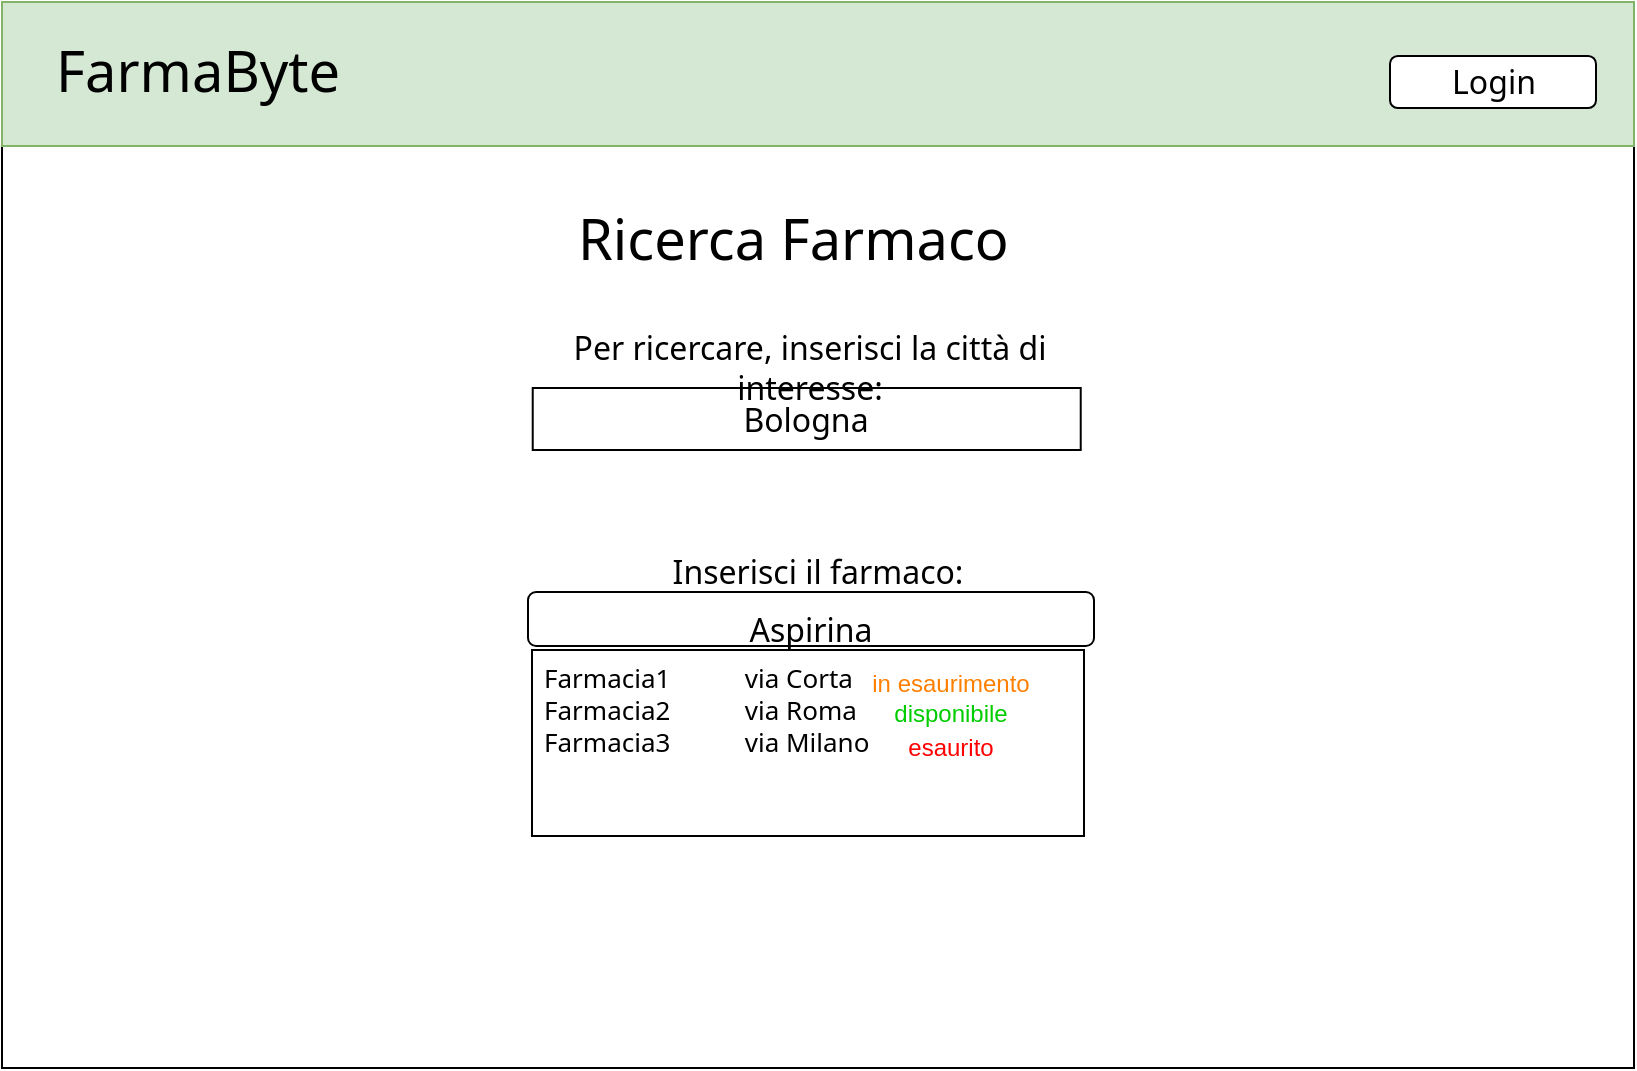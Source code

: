 <mxfile version="14.8.5" type="device" pages="6"><diagram id="zddMWFXVWcDFGzJ697oF" name="Home"><mxGraphModel dx="1422" dy="789" grid="0" gridSize="10" guides="1" tooltips="1" connect="1" arrows="1" fold="1" page="1" pageScale="1" pageWidth="1000" pageHeight="700" math="0" shadow="0"><root><mxCell id="0"/><mxCell id="1" parent="0"/><mxCell id="ofwmUrBN62ucajgHSey_-1" value="&lt;br&gt;" style="rounded=0;whiteSpace=wrap;html=1;" parent="1" vertex="1"><mxGeometry x="96" y="50" width="816" height="533" as="geometry"/></mxCell><mxCell id="ofwmUrBN62ucajgHSey_-12" value="Bologna" style="rounded=0;whiteSpace=wrap;html=1;fontFamily=Noto Sans;fontSize=16;" parent="1" vertex="1"><mxGeometry x="361.36" y="243" width="274" height="31" as="geometry"/></mxCell><mxCell id="ofwmUrBN62ucajgHSey_-4" value="" style="rounded=0;whiteSpace=wrap;html=1;fontSize=28;fillColor=#d5e8d4;strokeColor=#82b366;" parent="1" vertex="1"><mxGeometry x="96" y="50" width="816" height="72" as="geometry"/></mxCell><mxCell id="ofwmUrBN62ucajgHSey_-2" value="FarmaByte" style="text;strokeColor=none;fillColor=none;align=left;verticalAlign=top;spacingLeft=4;spacingRight=4;overflow=hidden;rotatable=0;points=[[0,0.5],[1,0.5]];portConstraint=eastwest;fontSize=28;fontFamily=Noto Sans;" parent="1" vertex="1"><mxGeometry x="117" y="61" width="166" height="48" as="geometry"/></mxCell><mxCell id="ofwmUrBN62ucajgHSey_-3" value="Ricerca Farmaco" style="text;strokeColor=none;fillColor=none;align=left;verticalAlign=top;spacingLeft=4;spacingRight=4;overflow=hidden;rotatable=0;points=[[0,0.5],[1,0.5]];portConstraint=eastwest;fontSize=28;fontFamily=Noto Sans;" parent="1" vertex="1"><mxGeometry x="378" y="145" width="252" height="71" as="geometry"/></mxCell><mxCell id="ofwmUrBN62ucajgHSey_-5" value="&lt;font style=&quot;font-size: 16px&quot;&gt;Aspirina&lt;/font&gt;" style="rounded=1;whiteSpace=wrap;html=1;fontFamily=Noto Sans;fontSize=28;" parent="1" vertex="1"><mxGeometry x="359" y="345" width="283" height="27" as="geometry"/></mxCell><mxCell id="ofwmUrBN62ucajgHSey_-6" value="Inserisci il farmaco:" style="text;html=1;strokeColor=none;fillColor=none;align=center;verticalAlign=middle;whiteSpace=wrap;rounded=0;fontFamily=Noto Sans;fontSize=16;" parent="1" vertex="1"><mxGeometry x="367" y="325" width="274" height="20" as="geometry"/></mxCell><mxCell id="ofwmUrBN62ucajgHSey_-7" value="" style="rounded=1;whiteSpace=wrap;html=1;fontFamily=Noto Sans;fontSize=16;" parent="1" vertex="1"><mxGeometry x="790" y="77" width="103" height="26" as="geometry"/></mxCell><mxCell id="ofwmUrBN62ucajgHSey_-8" value="Login" style="text;html=1;strokeColor=none;fillColor=none;align=center;verticalAlign=middle;whiteSpace=wrap;rounded=0;fontFamily=Noto Sans;fontSize=16;" parent="1" vertex="1"><mxGeometry x="821.5" y="80" width="40" height="20" as="geometry"/></mxCell><mxCell id="ofwmUrBN62ucajgHSey_-15" value="Farmacia1           via Corta       &#xA;Farmacia2           via Roma    &#xA;Farmacia3           via Milano" style="text;fillColor=none;align=left;verticalAlign=top;spacingLeft=4;spacingRight=4;overflow=hidden;rotatable=0;points=[[0,0.5],[1,0.5]];portConstraint=eastwest;fontFamily=Noto Sans;fontSize=13;strokeColor=#000000;" parent="1" vertex="1"><mxGeometry x="361" y="374" width="276" height="93" as="geometry"/></mxCell><mxCell id="s6Kt7RqHqjLCLHiql0uB-1" value="Per ricercare, inserisci la città di interesse:" style="text;html=1;strokeColor=none;fillColor=none;align=center;verticalAlign=middle;whiteSpace=wrap;rounded=0;fontFamily=Noto Sans;fontSize=16;" vertex="1" parent="1"><mxGeometry x="363" y="223" width="274" height="20" as="geometry"/></mxCell><mxCell id="HIXRjc6FbzE-YsG7X1UB-1" value="in esaurimento" style="text;html=1;strokeColor=none;fillColor=none;align=center;verticalAlign=middle;whiteSpace=wrap;rounded=0;labelBackgroundColor=none;fontColor=#FF8000;" vertex="1" parent="1"><mxGeometry x="525" y="382" width="91" height="17" as="geometry"/></mxCell><mxCell id="XQERvP75xCBUyBWuxa0L-1" value="disponibile" style="text;html=1;strokeColor=none;fillColor=none;align=center;verticalAlign=middle;whiteSpace=wrap;rounded=0;labelBackgroundColor=none;fontColor=#00CC00;" vertex="1" parent="1"><mxGeometry x="525" y="397" width="91" height="17" as="geometry"/></mxCell><mxCell id="a-KxNvySnPzIqU93aUFA-1" value="esaurito" style="text;html=1;strokeColor=none;fillColor=none;align=center;verticalAlign=middle;whiteSpace=wrap;rounded=0;labelBackgroundColor=none;fontColor=#FF0000;" vertex="1" parent="1"><mxGeometry x="525" y="414" width="91" height="17" as="geometry"/></mxCell></root></mxGraphModel></diagram><diagram id="uNGJJX-vqaa6mupp23Zx" name="HomeLogin"><mxGraphModel dx="1422" dy="789" grid="0" gridSize="10" guides="1" tooltips="1" connect="1" arrows="1" fold="1" page="1" pageScale="1" pageWidth="1000" pageHeight="700" math="0" shadow="0"><root><mxCell id="aN1DCYiYH4n0ajfeEkI2-0"/><mxCell id="aN1DCYiYH4n0ajfeEkI2-1" parent="aN1DCYiYH4n0ajfeEkI2-0"/><mxCell id="SrSL-IySk4VE5NqpWckf-0" value="&lt;br&gt;" style="rounded=0;whiteSpace=wrap;html=1;" parent="aN1DCYiYH4n0ajfeEkI2-1" vertex="1"><mxGeometry x="96" y="52" width="816" height="533" as="geometry"/></mxCell><mxCell id="SrSL-IySk4VE5NqpWckf-12" value="" style="rounded=1;whiteSpace=wrap;html=1;fontSize=16;fontColor=#000000;align=left;" parent="aN1DCYiYH4n0ajfeEkI2-1" vertex="1"><mxGeometry x="110" y="130" width="160" height="30" as="geometry"/></mxCell><mxCell id="SrSL-IySk4VE5NqpWckf-13" value="" style="rounded=1;whiteSpace=wrap;html=1;fontSize=16;fontColor=#000000;align=left;" parent="aN1DCYiYH4n0ajfeEkI2-1" vertex="1"><mxGeometry x="730" y="130" width="160" height="30" as="geometry"/></mxCell><mxCell id="SrSL-IySk4VE5NqpWckf-2" value="" style="rounded=0;whiteSpace=wrap;html=1;fontSize=28;fillColor=#d5e8d4;strokeColor=#82b366;" parent="aN1DCYiYH4n0ajfeEkI2-1" vertex="1"><mxGeometry x="96" y="50" width="816" height="72" as="geometry"/></mxCell><mxCell id="SrSL-IySk4VE5NqpWckf-3" value="FarmaByte" style="text;strokeColor=none;fillColor=none;align=left;verticalAlign=top;spacingLeft=4;spacingRight=4;overflow=hidden;rotatable=0;points=[[0,0.5],[1,0.5]];portConstraint=eastwest;fontSize=28;fontFamily=Noto Sans;" parent="aN1DCYiYH4n0ajfeEkI2-1" vertex="1"><mxGeometry x="117" y="61" width="166" height="48" as="geometry"/></mxCell><mxCell id="SrSL-IySk4VE5NqpWckf-4" value="Benvenuto &lt;Utente&gt;!" style="text;strokeColor=none;fillColor=none;align=left;verticalAlign=top;spacingLeft=4;spacingRight=4;overflow=hidden;rotatable=0;points=[[0,0.5],[1,0.5]];portConstraint=eastwest;fontSize=28;fontFamily=Noto Sans;" parent="aN1DCYiYH4n0ajfeEkI2-1" vertex="1"><mxGeometry x="356.45" y="155" width="295.1" height="64" as="geometry"/></mxCell><mxCell id="SrSL-IySk4VE5NqpWckf-5" value="&lt;font style=&quot;font-size: 16px&quot;&gt;Aspirina&lt;/font&gt;" style="rounded=1;whiteSpace=wrap;html=1;fontFamily=Noto Sans;fontSize=28;" parent="aN1DCYiYH4n0ajfeEkI2-1" vertex="1"><mxGeometry x="362.5" y="316.5" width="283" height="27" as="geometry"/></mxCell><mxCell id="SrSL-IySk4VE5NqpWckf-6" value="Ricerca farmaco:" style="text;html=1;strokeColor=none;fillColor=none;align=center;verticalAlign=middle;whiteSpace=wrap;rounded=0;fontFamily=Noto Sans;fontSize=16;" parent="aN1DCYiYH4n0ajfeEkI2-1" vertex="1"><mxGeometry x="367" y="296.5" width="274" height="20" as="geometry"/></mxCell><mxCell id="SrSL-IySk4VE5NqpWckf-9" value="Farmacia1           via Corta       &#xA;Farmacia2           via Roma    &#xA;Farmacia3           via Milano" style="text;fillColor=none;align=left;verticalAlign=top;spacingLeft=4;spacingRight=4;overflow=hidden;rotatable=0;points=[[0,0.5],[1,0.5]];portConstraint=eastwest;fontFamily=Noto Sans;fontSize=13;strokeColor=#000000;labelBackgroundColor=none;" parent="aN1DCYiYH4n0ajfeEkI2-1" vertex="1"><mxGeometry x="310" y="343.5" width="381" height="103" as="geometry"/></mxCell><mxCell id="SrSL-IySk4VE5NqpWckf-10" value="Nuova Prenotazione" style="text;html=1;strokeColor=none;fillColor=none;align=center;verticalAlign=middle;whiteSpace=wrap;rounded=0;fontSize=16;fontColor=#000000;" parent="aN1DCYiYH4n0ajfeEkI2-1" vertex="1"><mxGeometry x="730" y="135" width="160" height="20" as="geometry"/></mxCell><mxCell id="SrSL-IySk4VE5NqpWckf-11" value="Le mie prenotazioni" style="text;html=1;strokeColor=none;fillColor=none;align=center;verticalAlign=middle;whiteSpace=wrap;rounded=0;fontSize=16;fontColor=#000000;" parent="aN1DCYiYH4n0ajfeEkI2-1" vertex="1"><mxGeometry x="110" y="135" width="160" height="20" as="geometry"/></mxCell><mxCell id="6MTzUFxjT-Pr98mas_pU-0" value="in esaurimento" style="text;html=1;strokeColor=none;fillColor=none;align=center;verticalAlign=middle;whiteSpace=wrap;rounded=0;labelBackgroundColor=none;fontColor=#FF8000;" vertex="1" parent="aN1DCYiYH4n0ajfeEkI2-1"><mxGeometry x="469" y="350" width="91" height="17" as="geometry"/></mxCell><mxCell id="6MTzUFxjT-Pr98mas_pU-1" value="&lt;font color=&quot;#0011FF&quot;&gt;&lt;u&gt;Prenota ora&lt;/u&gt;&lt;/font&gt;" style="text;html=1;strokeColor=none;fillColor=none;align=center;verticalAlign=middle;whiteSpace=wrap;rounded=0;labelBackgroundColor=none;fontColor=#FF8000;" vertex="1" parent="aN1DCYiYH4n0ajfeEkI2-1"><mxGeometry x="592" y="348.5" width="84" height="20" as="geometry"/></mxCell><mxCell id="6MTzUFxjT-Pr98mas_pU-2" value="disponibile" style="text;html=1;strokeColor=none;fillColor=none;align=center;verticalAlign=middle;whiteSpace=wrap;rounded=0;labelBackgroundColor=none;fontColor=#00CC00;" vertex="1" parent="aN1DCYiYH4n0ajfeEkI2-1"><mxGeometry x="465" y="367" width="91" height="17" as="geometry"/></mxCell><mxCell id="6MTzUFxjT-Pr98mas_pU-3" value="&lt;font color=&quot;#0011FF&quot;&gt;&lt;u&gt;Prenota ora&lt;/u&gt;&lt;/font&gt;" style="text;html=1;strokeColor=none;fillColor=none;align=center;verticalAlign=middle;whiteSpace=wrap;rounded=0;labelBackgroundColor=none;fontColor=#FF8000;" vertex="1" parent="aN1DCYiYH4n0ajfeEkI2-1"><mxGeometry x="592" y="367" width="84" height="20" as="geometry"/></mxCell><mxCell id="6MTzUFxjT-Pr98mas_pU-4" value="esaurito" style="text;html=1;strokeColor=none;fillColor=none;align=center;verticalAlign=middle;whiteSpace=wrap;rounded=0;labelBackgroundColor=none;fontColor=#FF0000;" vertex="1" parent="aN1DCYiYH4n0ajfeEkI2-1"><mxGeometry x="467" y="384" width="91" height="17" as="geometry"/></mxCell><mxCell id="UtRCTpPrMgxI9s8N7_qG-0" value="Per ricercare, inserisci la città di interesse:" style="text;html=1;strokeColor=none;fillColor=none;align=center;verticalAlign=middle;whiteSpace=wrap;rounded=0;fontFamily=Noto Sans;fontSize=16;" vertex="1" parent="aN1DCYiYH4n0ajfeEkI2-1"><mxGeometry x="363" y="225" width="274" height="20" as="geometry"/></mxCell><mxCell id="jgsy8hJ-H3DkCC578YBF-0" value="&lt;font style=&quot;font-size: 18px&quot;&gt;Bologna&lt;/font&gt;" style="rounded=1;whiteSpace=wrap;html=1;fontFamily=Noto Sans;fontSize=28;" vertex="1" parent="aN1DCYiYH4n0ajfeEkI2-1"><mxGeometry x="359" y="245" width="283" height="27" as="geometry"/></mxCell></root></mxGraphModel></diagram><diagram id="FmrSSdzUOAjc85e4Bvlr" name="Prenotazioni"><mxGraphModel dx="1422" dy="789" grid="0" gridSize="10" guides="1" tooltips="1" connect="1" arrows="1" fold="1" page="1" pageScale="1" pageWidth="1000" pageHeight="700" math="0" shadow="0"><root><mxCell id="dFrD2nwmtq_lUjgDGR_U-0"/><mxCell id="dFrD2nwmtq_lUjgDGR_U-1" parent="dFrD2nwmtq_lUjgDGR_U-0"/><mxCell id="_CR4_VEEax3Vwq1KUsFT-0" value="&lt;br&gt;" style="rounded=0;whiteSpace=wrap;html=1;" parent="dFrD2nwmtq_lUjgDGR_U-1" vertex="1"><mxGeometry x="96" y="52" width="816" height="533" as="geometry"/></mxCell><mxCell id="_CR4_VEEax3Vwq1KUsFT-2" value="" style="rounded=1;whiteSpace=wrap;html=1;fontSize=16;fontColor=#000000;align=left;" parent="dFrD2nwmtq_lUjgDGR_U-1" vertex="1"><mxGeometry x="730" y="130" width="160" height="30" as="geometry"/></mxCell><mxCell id="_CR4_VEEax3Vwq1KUsFT-4" value="" style="rounded=0;whiteSpace=wrap;html=1;fontSize=28;fillColor=#d5e8d4;strokeColor=#82b366;" parent="dFrD2nwmtq_lUjgDGR_U-1" vertex="1"><mxGeometry x="96" y="50" width="816" height="72" as="geometry"/></mxCell><mxCell id="_CR4_VEEax3Vwq1KUsFT-5" value="Prenotazioni" style="text;strokeColor=none;fillColor=none;align=left;verticalAlign=top;spacingLeft=4;spacingRight=4;overflow=hidden;rotatable=0;points=[[0,0.5],[1,0.5]];portConstraint=eastwest;fontSize=28;fontFamily=Noto Sans;" parent="dFrD2nwmtq_lUjgDGR_U-1" vertex="1"><mxGeometry x="117" y="61" width="193" height="48" as="geometry"/></mxCell><mxCell id="_CR4_VEEax3Vwq1KUsFT-10" value="Nuova Prenotazione" style="text;html=1;strokeColor=none;fillColor=none;align=center;verticalAlign=middle;whiteSpace=wrap;rounded=0;fontSize=16;fontColor=#000000;" parent="dFrD2nwmtq_lUjgDGR_U-1" vertex="1"><mxGeometry x="730" y="135" width="160" height="20" as="geometry"/></mxCell><mxCell id="GbU9Pd4zCSbvAoSbbWM4-0" value="Prenotazione1&amp;nbsp; &amp;nbsp; &amp;nbsp; &amp;nbsp; &amp;nbsp; &amp;nbsp; &amp;nbsp; Farmacia1" style="text;html=1;strokeColor=none;fillColor=none;align=center;verticalAlign=middle;whiteSpace=wrap;rounded=0;fontSize=16;fontColor=#000000;" parent="dFrD2nwmtq_lUjgDGR_U-1" vertex="1"><mxGeometry x="117" y="140" width="320" height="70" as="geometry"/></mxCell><mxCell id="GbU9Pd4zCSbvAoSbbWM4-2" value="Prenotazione2&amp;nbsp; &amp;nbsp; &amp;nbsp; &amp;nbsp; &amp;nbsp; &amp;nbsp; &amp;nbsp; Farmacia2" style="text;html=1;strokeColor=none;fillColor=none;align=center;verticalAlign=middle;whiteSpace=wrap;rounded=0;fontSize=16;fontColor=#000000;" parent="dFrD2nwmtq_lUjgDGR_U-1" vertex="1"><mxGeometry x="117" y="170" width="320" height="70" as="geometry"/></mxCell><mxCell id="GbU9Pd4zCSbvAoSbbWM4-3" value="Prenotazione3&amp;nbsp; &amp;nbsp; &amp;nbsp; &amp;nbsp; &amp;nbsp; &amp;nbsp; &amp;nbsp; Farmacia3" style="text;html=1;strokeColor=none;fillColor=none;align=center;verticalAlign=middle;whiteSpace=wrap;rounded=0;fontSize=16;fontColor=#000000;" parent="dFrD2nwmtq_lUjgDGR_U-1" vertex="1"><mxGeometry x="117" y="200" width="320" height="70" as="geometry"/></mxCell><mxCell id="GbU9Pd4zCSbvAoSbbWM4-4" value="Prenotazione4&amp;nbsp; &amp;nbsp; &amp;nbsp; &amp;nbsp; &amp;nbsp; &amp;nbsp; &amp;nbsp; Farmacia4" style="text;html=1;strokeColor=none;fillColor=none;align=center;verticalAlign=middle;whiteSpace=wrap;rounded=0;fontSize=16;fontColor=#000000;" parent="dFrD2nwmtq_lUjgDGR_U-1" vertex="1"><mxGeometry x="117" y="230" width="320" height="70" as="geometry"/></mxCell></root></mxGraphModel></diagram><diagram id="koXvePiCz0-LFJquk0pb" name="Nuova Prenotazione"><mxGraphModel dx="1422" dy="789" grid="0" gridSize="10" guides="1" tooltips="1" connect="1" arrows="1" fold="1" page="1" pageScale="1" pageWidth="1000" pageHeight="700" math="0" shadow="0"><root><mxCell id="XiMyLjTS2uC4gTLST5dZ-0"/><mxCell id="XiMyLjTS2uC4gTLST5dZ-1" parent="XiMyLjTS2uC4gTLST5dZ-0"/><mxCell id="kRpiclmHI6n6TsCOK6P5-0" value="&lt;br&gt;" style="rounded=0;whiteSpace=wrap;html=1;" parent="XiMyLjTS2uC4gTLST5dZ-1" vertex="1"><mxGeometry x="96" y="52" width="816" height="533" as="geometry"/></mxCell><mxCell id="kRpiclmHI6n6TsCOK6P5-13" value="" style="rounded=0;whiteSpace=wrap;html=1;fontSize=16;fontColor=#333333;align=left;fillColor=#f5f5f5;strokeColor=#666666;" parent="XiMyLjTS2uC4gTLST5dZ-1" vertex="1"><mxGeometry x="160" y="270" width="580" height="230" as="geometry"/></mxCell><mxCell id="kRpiclmHI6n6TsCOK6P5-20" value="" style="rounded=1;whiteSpace=wrap;html=1;fontSize=16;fontColor=#000000;align=left;" parent="XiMyLjTS2uC4gTLST5dZ-1" vertex="1"><mxGeometry x="708" y="287" width="16" height="18" as="geometry"/></mxCell><mxCell id="kRpiclmHI6n6TsCOK6P5-17" value="" style="rounded=1;whiteSpace=wrap;html=1;fontSize=16;fontColor=#000000;align=left;" parent="XiMyLjTS2uC4gTLST5dZ-1" vertex="1"><mxGeometry x="678" y="287" width="16" height="18" as="geometry"/></mxCell><mxCell id="kRpiclmHI6n6TsCOK6P5-2" value="" style="rounded=0;whiteSpace=wrap;html=1;fontSize=28;fillColor=#d5e8d4;strokeColor=#82b366;" parent="XiMyLjTS2uC4gTLST5dZ-1" vertex="1"><mxGeometry x="96" y="50" width="816" height="72" as="geometry"/></mxCell><mxCell id="kRpiclmHI6n6TsCOK6P5-3" value="Nuova Prenotazione" style="text;strokeColor=none;fillColor=none;align=left;verticalAlign=top;spacingLeft=4;spacingRight=4;overflow=hidden;rotatable=0;points=[[0,0.5],[1,0.5]];portConstraint=eastwest;fontSize=28;fontFamily=Noto Sans;" parent="XiMyLjTS2uC4gTLST5dZ-1" vertex="1"><mxGeometry x="117" y="61" width="303" height="49" as="geometry"/></mxCell><mxCell id="kRpiclmHI6n6TsCOK6P5-9" value="Data:" style="text;html=1;strokeColor=none;fillColor=none;align=center;verticalAlign=middle;whiteSpace=wrap;rounded=0;fontSize=16;fontColor=#000000;" parent="XiMyLjTS2uC4gTLST5dZ-1" vertex="1"><mxGeometry x="155" y="192.5" width="40" height="20" as="geometry"/></mxCell><mxCell id="kRpiclmHI6n6TsCOK6P5-10" value="12/12/1900" style="rounded=1;whiteSpace=wrap;html=1;fontSize=16;fontColor=#000000;align=center;" parent="XiMyLjTS2uC4gTLST5dZ-1" vertex="1"><mxGeometry x="200" y="190" width="90" height="25" as="geometry"/></mxCell><mxCell id="kRpiclmHI6n6TsCOK6P5-11" value="Farmacia:&amp;nbsp;" style="text;html=1;strokeColor=none;fillColor=none;align=center;verticalAlign=middle;whiteSpace=wrap;rounded=0;fontSize=16;fontColor=#000000;" parent="XiMyLjTS2uC4gTLST5dZ-1" vertex="1"><mxGeometry x="140" y="140" width="110" height="40" as="geometry"/></mxCell><mxCell id="kRpiclmHI6n6TsCOK6P5-12" value="Ubertini" style="rounded=1;whiteSpace=wrap;html=1;fontSize=16;fontColor=#000000;align=left;" parent="XiMyLjTS2uC4gTLST5dZ-1" vertex="1"><mxGeometry x="234" y="150" width="160" height="20" as="geometry"/></mxCell><mxCell id="kRpiclmHI6n6TsCOK6P5-14" value="Farmaci:" style="text;html=1;strokeColor=none;fillColor=none;align=center;verticalAlign=middle;whiteSpace=wrap;rounded=0;fontSize=16;fontColor=#000000;" parent="XiMyLjTS2uC4gTLST5dZ-1" vertex="1"><mxGeometry x="130" y="230" width="110" height="40" as="geometry"/></mxCell><mxCell id="kRpiclmHI6n6TsCOK6P5-15" value="Farmaco1" style="text;html=1;strokeColor=none;fillColor=none;align=left;verticalAlign=middle;whiteSpace=wrap;rounded=0;fontSize=16;fontColor=#000000;" parent="XiMyLjTS2uC4gTLST5dZ-1" vertex="1"><mxGeometry x="186" y="283" width="175" height="26" as="geometry"/></mxCell><mxCell id="kRpiclmHI6n6TsCOK6P5-16" value="2&amp;nbsp; &amp;nbsp; &amp;nbsp; &amp;nbsp; &amp;nbsp; +&amp;nbsp; &amp;nbsp; &amp;nbsp;-" style="text;html=1;strokeColor=none;fillColor=none;align=center;verticalAlign=middle;whiteSpace=wrap;rounded=0;fontSize=16;fontColor=#000000;" parent="XiMyLjTS2uC4gTLST5dZ-1" vertex="1"><mxGeometry x="609" y="287" width="129" height="20" as="geometry"/></mxCell><mxCell id="kRpiclmHI6n6TsCOK6P5-21" value="" style="rounded=1;whiteSpace=wrap;html=1;fontSize=16;fontColor=#000000;align=left;" parent="XiMyLjTS2uC4gTLST5dZ-1" vertex="1"><mxGeometry x="708" y="318" width="16" height="18" as="geometry"/></mxCell><mxCell id="kRpiclmHI6n6TsCOK6P5-22" value="" style="rounded=1;whiteSpace=wrap;html=1;fontSize=16;fontColor=#000000;align=left;" parent="XiMyLjTS2uC4gTLST5dZ-1" vertex="1"><mxGeometry x="678" y="318" width="16" height="18" as="geometry"/></mxCell><mxCell id="kRpiclmHI6n6TsCOK6P5-23" value="Farmaco2" style="text;html=1;strokeColor=none;fillColor=none;align=left;verticalAlign=middle;whiteSpace=wrap;rounded=0;fontSize=16;fontColor=#000000;" parent="XiMyLjTS2uC4gTLST5dZ-1" vertex="1"><mxGeometry x="186" y="314" width="175" height="26" as="geometry"/></mxCell><mxCell id="kRpiclmHI6n6TsCOK6P5-24" value="3&amp;nbsp; &amp;nbsp; &amp;nbsp; &amp;nbsp; &amp;nbsp; +&amp;nbsp; &amp;nbsp; &amp;nbsp;-" style="text;html=1;strokeColor=none;fillColor=none;align=center;verticalAlign=middle;whiteSpace=wrap;rounded=0;fontSize=16;fontColor=#000000;" parent="XiMyLjTS2uC4gTLST5dZ-1" vertex="1"><mxGeometry x="609" y="318" width="129" height="20" as="geometry"/></mxCell><mxCell id="kRpiclmHI6n6TsCOK6P5-29" value="+" style="rounded=1;whiteSpace=wrap;html=1;fontSize=16;fontColor=#000000;align=center;" parent="XiMyLjTS2uC4gTLST5dZ-1" vertex="1"><mxGeometry x="186" y="347" width="21" height="23" as="geometry"/></mxCell><mxCell id="kRpiclmHI6n6TsCOK6P5-30" value="Conferma" style="rounded=1;whiteSpace=wrap;html=1;fontSize=16;align=center;fillColor=#f8cecc;strokeColor=#b85450;" parent="XiMyLjTS2uC4gTLST5dZ-1" vertex="1"><mxGeometry x="742" y="525" width="113" height="32" as="geometry"/></mxCell></root></mxGraphModel></diagram><diagram id="ynJYUlS34miXa_3yKTxe" name="Login"><mxGraphModel dx="1422" dy="789" grid="1" gridSize="10" guides="1" tooltips="1" connect="1" arrows="1" fold="1" page="1" pageScale="1" pageWidth="1000" pageHeight="700" math="0" shadow="0"><root><mxCell id="tJEDycXs76596AYRoxx3-0"/><mxCell id="tJEDycXs76596AYRoxx3-1" parent="tJEDycXs76596AYRoxx3-0"/><mxCell id="BnZMTNIL7KU4zj65QNr3-0" value="&lt;br&gt;" style="rounded=0;whiteSpace=wrap;html=1;" parent="tJEDycXs76596AYRoxx3-1" vertex="1"><mxGeometry x="96" y="52" width="816" height="533" as="geometry"/></mxCell><mxCell id="BnZMTNIL7KU4zj65QNr3-4" value="" style="rounded=0;whiteSpace=wrap;html=1;fontSize=28;fillColor=#d5e8d4;strokeColor=#82b366;" parent="tJEDycXs76596AYRoxx3-1" vertex="1"><mxGeometry x="96" y="50" width="816" height="72" as="geometry"/></mxCell><mxCell id="BnZMTNIL7KU4zj65QNr3-5" value="FarmaByte" style="text;strokeColor=none;fillColor=none;align=left;verticalAlign=top;spacingLeft=4;spacingRight=4;overflow=hidden;rotatable=0;points=[[0,0.5],[1,0.5]];portConstraint=eastwest;fontSize=28;fontFamily=Noto Sans;" parent="tJEDycXs76596AYRoxx3-1" vertex="1"><mxGeometry x="117" y="61" width="166" height="48" as="geometry"/></mxCell><mxCell id="BnZMTNIL7KU4zj65QNr3-12" value="Login" style="rounded=1;whiteSpace=wrap;html=1;fontSize=16;fontColor=#000000;align=center;" parent="tJEDycXs76596AYRoxx3-1" vertex="1"><mxGeometry x="450" y="303.5" width="100" height="30" as="geometry"/></mxCell><mxCell id="BnZMTNIL7KU4zj65QNr3-13" value="Non sono iscritto" style="rounded=1;whiteSpace=wrap;html=1;fontSize=16;fontColor=#000000;align=center;" parent="tJEDycXs76596AYRoxx3-1" vertex="1"><mxGeometry x="439" y="350" width="130" height="20" as="geometry"/></mxCell><mxCell id="BnZMTNIL7KU4zj65QNr3-14" value="" style="rounded=1;whiteSpace=wrap;html=1;fontSize=16;fontColor=#000000;align=left;" parent="tJEDycXs76596AYRoxx3-1" vertex="1"><mxGeometry x="386" y="180" width="229" height="40" as="geometry"/></mxCell><mxCell id="BnZMTNIL7KU4zj65QNr3-15" value="" style="rounded=1;whiteSpace=wrap;html=1;fontSize=16;fontColor=#000000;align=left;" parent="tJEDycXs76596AYRoxx3-1" vertex="1"><mxGeometry x="386" y="240" width="229" height="40" as="geometry"/></mxCell><mxCell id="BnZMTNIL7KU4zj65QNr3-16" value="E-mail:" style="text;html=1;strokeColor=none;fillColor=none;align=center;verticalAlign=middle;whiteSpace=wrap;rounded=0;fontSize=16;fontColor=#000000;" parent="tJEDycXs76596AYRoxx3-1" vertex="1"><mxGeometry x="300" y="190" width="110" height="20" as="geometry"/></mxCell><mxCell id="BnZMTNIL7KU4zj65QNr3-17" value="Password:" style="text;html=1;strokeColor=none;fillColor=none;align=center;verticalAlign=middle;whiteSpace=wrap;rounded=0;fontSize=16;fontColor=#000000;" parent="tJEDycXs76596AYRoxx3-1" vertex="1"><mxGeometry x="290" y="250" width="110" height="20" as="geometry"/></mxCell></root></mxGraphModel></diagram><diagram id="0dN5VwaBioCLer2rLPON" name="Registrazione"><mxGraphModel dx="1422" dy="789" grid="0" gridSize="10" guides="1" tooltips="1" connect="1" arrows="1" fold="1" page="1" pageScale="1" pageWidth="1000" pageHeight="700" math="0" shadow="0"><root><mxCell id="bpltGM3-OWAd2h4Kjon1-0"/><mxCell id="bpltGM3-OWAd2h4Kjon1-1" parent="bpltGM3-OWAd2h4Kjon1-0"/><mxCell id="QLZ69Yvd1VUdlAQg4HKR-0" value="&lt;br&gt;" style="rounded=0;whiteSpace=wrap;html=1;" parent="bpltGM3-OWAd2h4Kjon1-1" vertex="1"><mxGeometry x="110" y="52" width="816" height="533" as="geometry"/></mxCell><mxCell id="QLZ69Yvd1VUdlAQg4HKR-1" value="" style="rounded=0;whiteSpace=wrap;html=1;fontSize=28;fillColor=#d5e8d4;strokeColor=#82b366;" parent="bpltGM3-OWAd2h4Kjon1-1" vertex="1"><mxGeometry x="110" y="50" width="817" height="74" as="geometry"/></mxCell><mxCell id="QLZ69Yvd1VUdlAQg4HKR-2" value="FarmaByte" style="text;strokeColor=none;fillColor=none;align=left;verticalAlign=top;spacingLeft=4;spacingRight=4;overflow=hidden;rotatable=0;points=[[0,0.5],[1,0.5]];portConstraint=eastwest;fontSize=28;fontFamily=Noto Sans;" parent="bpltGM3-OWAd2h4Kjon1-1" vertex="1"><mxGeometry x="117" y="61" width="166" height="48" as="geometry"/></mxCell><mxCell id="QLZ69Yvd1VUdlAQg4HKR-5" value="" style="rounded=1;whiteSpace=wrap;html=1;fontSize=16;fontColor=#000000;align=left;" parent="bpltGM3-OWAd2h4Kjon1-1" vertex="1"><mxGeometry x="353" y="143" width="179" height="22" as="geometry"/></mxCell><mxCell id="QLZ69Yvd1VUdlAQg4HKR-7" value="Nome:" style="text;html=1;strokeColor=none;fillColor=none;align=center;verticalAlign=middle;whiteSpace=wrap;rounded=0;fontSize=16;fontColor=#000000;" parent="bpltGM3-OWAd2h4Kjon1-1" vertex="1"><mxGeometry x="126" y="145" width="110" height="20" as="geometry"/></mxCell><mxCell id="QLZ69Yvd1VUdlAQg4HKR-8" value="Cognome:" style="text;html=1;strokeColor=none;fillColor=none;align=center;verticalAlign=middle;whiteSpace=wrap;rounded=0;fontSize=16;fontColor=#000000;" parent="bpltGM3-OWAd2h4Kjon1-1" vertex="1"><mxGeometry x="137" y="170" width="110" height="20" as="geometry"/></mxCell><mxCell id="AhoK9BxYMFkAFIzxk61E-0" value="Data di Nascita:" style="text;html=1;strokeColor=none;fillColor=none;align=center;verticalAlign=middle;whiteSpace=wrap;rounded=0;fontSize=16;fontColor=#000000;" parent="bpltGM3-OWAd2h4Kjon1-1" vertex="1"><mxGeometry x="120" y="200" width="184" height="20" as="geometry"/></mxCell><mxCell id="AhoK9BxYMFkAFIzxk61E-1" value="Codice Fiscale:" style="text;html=1;strokeColor=none;fillColor=none;align=center;verticalAlign=middle;whiteSpace=wrap;rounded=0;fontSize=16;fontColor=#000000;" parent="bpltGM3-OWAd2h4Kjon1-1" vertex="1"><mxGeometry x="117" y="226" width="184" height="20" as="geometry"/></mxCell><mxCell id="AhoK9BxYMFkAFIzxk61E-2" value="E-mail" style="text;html=1;strokeColor=none;fillColor=none;align=center;verticalAlign=middle;whiteSpace=wrap;rounded=0;fontSize=16;fontColor=#000000;" parent="bpltGM3-OWAd2h4Kjon1-1" vertex="1"><mxGeometry x="123" y="253" width="110" height="20" as="geometry"/></mxCell><mxCell id="AhoK9BxYMFkAFIzxk61E-3" value="Password:" style="text;html=1;strokeColor=none;fillColor=none;align=center;verticalAlign=middle;whiteSpace=wrap;rounded=0;fontSize=16;fontColor=#000000;" parent="bpltGM3-OWAd2h4Kjon1-1" vertex="1"><mxGeometry x="130" y="281" width="124" height="20" as="geometry"/></mxCell><mxCell id="AhoK9BxYMFkAFIzxk61E-4" value="Conferma Password:" style="text;html=1;strokeColor=none;fillColor=none;align=center;verticalAlign=middle;whiteSpace=wrap;rounded=0;fontSize=16;fontColor=#000000;" parent="bpltGM3-OWAd2h4Kjon1-1" vertex="1"><mxGeometry x="137" y="308.5" width="184" height="20" as="geometry"/></mxCell><mxCell id="AhoK9BxYMFkAFIzxk61E-5" value="" style="rounded=1;whiteSpace=wrap;html=1;fontSize=16;fontColor=#000000;align=left;" parent="bpltGM3-OWAd2h4Kjon1-1" vertex="1"><mxGeometry x="353" y="170" width="179" height="24" as="geometry"/></mxCell><mxCell id="AhoK9BxYMFkAFIzxk61E-6" value="" style="rounded=1;whiteSpace=wrap;html=1;fontSize=16;fontColor=#000000;align=left;" parent="bpltGM3-OWAd2h4Kjon1-1" vertex="1"><mxGeometry x="353" y="199" width="179" height="22" as="geometry"/></mxCell><mxCell id="AhoK9BxYMFkAFIzxk61E-7" value="" style="rounded=1;whiteSpace=wrap;html=1;fontSize=16;fontColor=#000000;align=left;" parent="bpltGM3-OWAd2h4Kjon1-1" vertex="1"><mxGeometry x="353" y="226" width="179" height="22" as="geometry"/></mxCell><mxCell id="AhoK9BxYMFkAFIzxk61E-8" value="" style="rounded=1;whiteSpace=wrap;html=1;fontSize=16;fontColor=#000000;align=left;" parent="bpltGM3-OWAd2h4Kjon1-1" vertex="1"><mxGeometry x="353" y="253" width="179" height="22" as="geometry"/></mxCell><mxCell id="AhoK9BxYMFkAFIzxk61E-9" value="" style="rounded=1;whiteSpace=wrap;html=1;fontSize=16;fontColor=#000000;align=left;" parent="bpltGM3-OWAd2h4Kjon1-1" vertex="1"><mxGeometry x="353" y="280" width="179" height="22" as="geometry"/></mxCell><mxCell id="AhoK9BxYMFkAFIzxk61E-10" value="" style="rounded=1;whiteSpace=wrap;html=1;fontSize=16;fontColor=#000000;align=left;" parent="bpltGM3-OWAd2h4Kjon1-1" vertex="1"><mxGeometry x="353" y="307.5" width="179" height="22" as="geometry"/></mxCell><mxCell id="AhoK9BxYMFkAFIzxk61E-11" value="&lt;font style=&quot;font-size: 19px&quot;&gt;Registra&lt;/font&gt;" style="rounded=1;whiteSpace=wrap;html=1;fontSize=16;align=center;fillColor=#f8cecc;strokeColor=#b85450;" parent="bpltGM3-OWAd2h4Kjon1-1" vertex="1"><mxGeometry x="151" y="346" width="121" height="38" as="geometry"/></mxCell></root></mxGraphModel></diagram></mxfile>